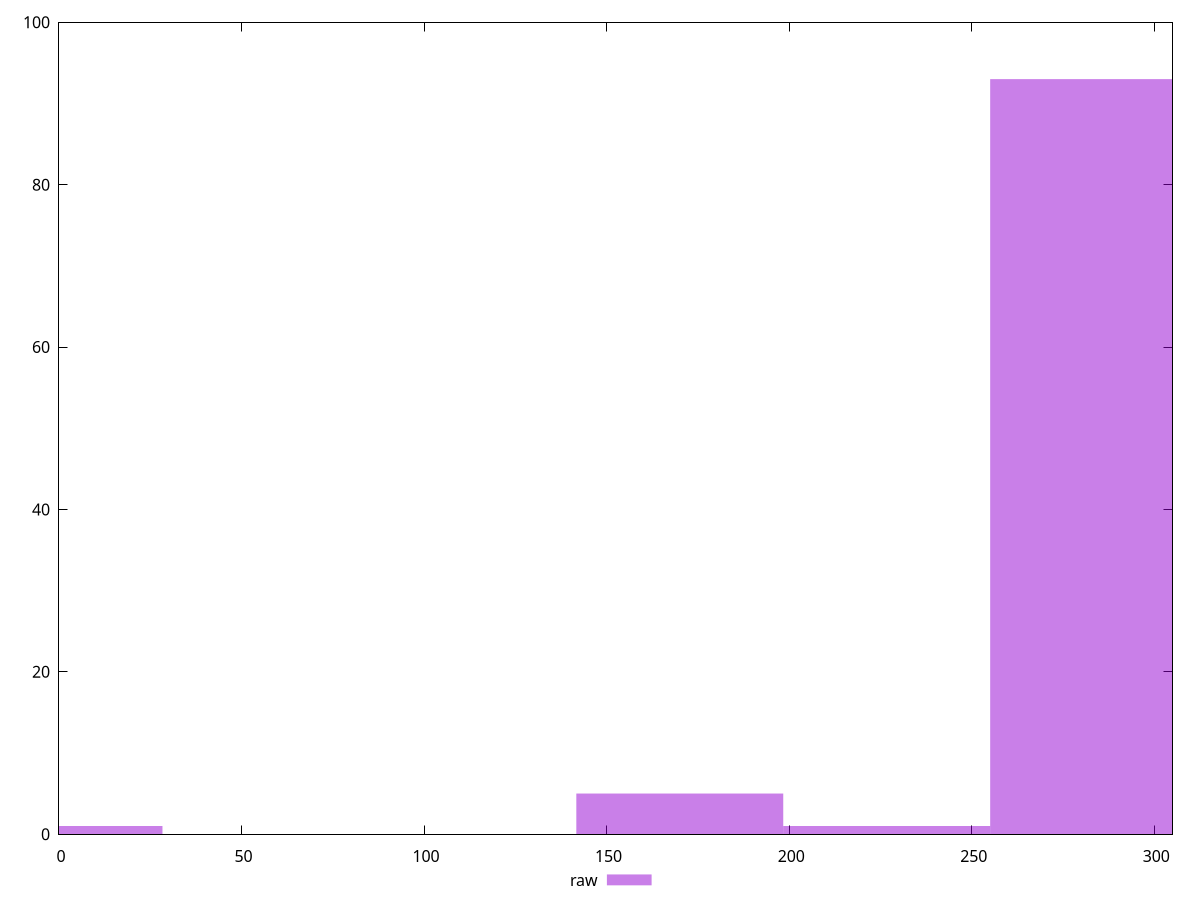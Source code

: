 reset

$raw <<EOF
0 1
283.4094367755481 93
170.04566206532886 5
226.72754942043846 1
EOF

set key outside below
set boxwidth 56.681887355109616
set xrange [0:305.01]
set yrange [0:100]
set trange [0:100]
set style fill transparent solid 0.5 noborder
set terminal svg size 640, 490 enhanced background rgb 'white'
set output "report_00025_2021-02-22T21:38:55.199Z/uses-rel-preconnect/samples/pages+cached/raw/histogram.svg"

plot $raw title "raw" with boxes

reset
